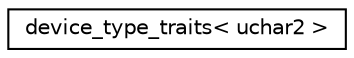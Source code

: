 digraph G
{
  edge [fontname="Helvetica",fontsize="10",labelfontname="Helvetica",labelfontsize="10"];
  node [fontname="Helvetica",fontsize="10",shape=record];
  rankdir=LR;
  Node1 [label="device_type_traits\< uchar2 \>",height=0.2,width=0.4,color="black", fillcolor="white", style="filled",URL="$d4/dd3/structdevice__type__traits_3_01uchar2_01_4.html"];
}
